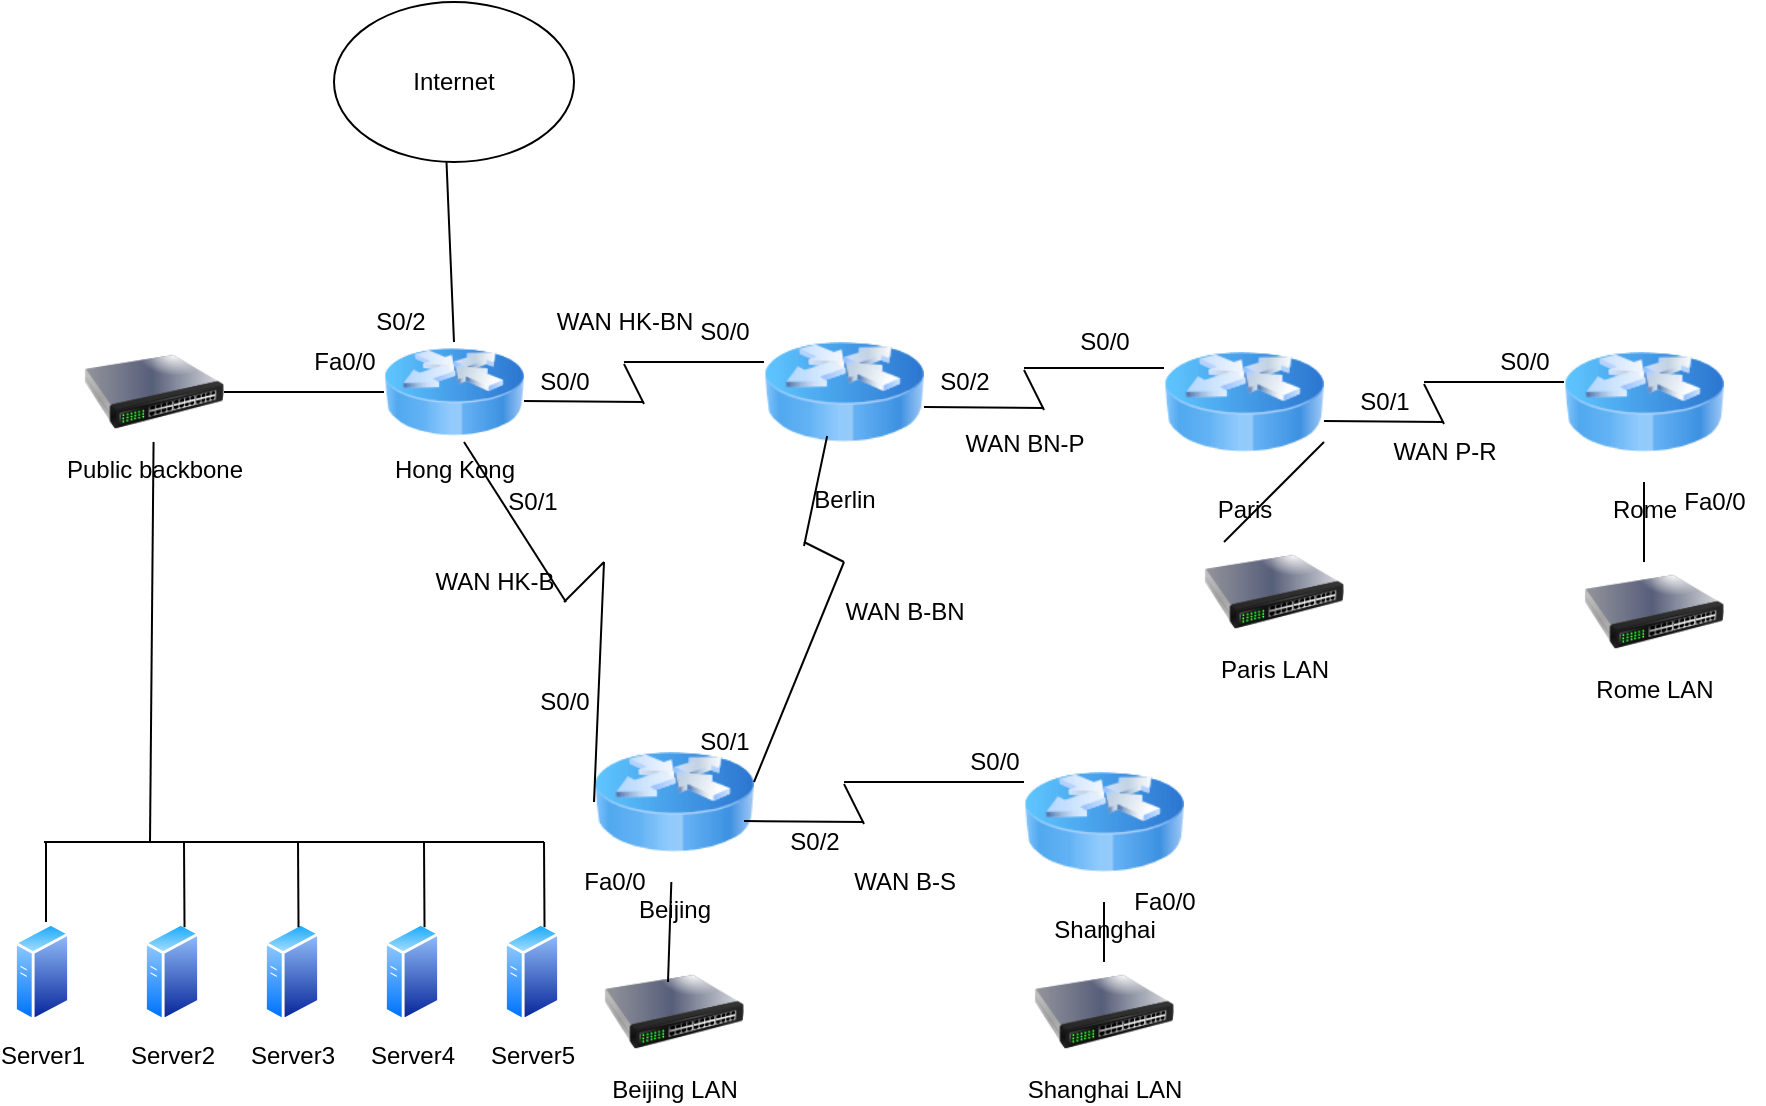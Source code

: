 <mxfile version="13.9.9" type="github">
  <diagram id="J4sxEQqpXDz7WTKowsPH" name="Page-1">
    <mxGraphModel dx="1426" dy="769" grid="1" gridSize="10" guides="1" tooltips="1" connect="1" arrows="1" fold="1" page="1" pageScale="1" pageWidth="850" pageHeight="1100" math="0" shadow="0">
      <root>
        <mxCell id="0" />
        <mxCell id="1" parent="0" />
        <mxCell id="hGcN8vvp8rt8pjComexK-1" value="Hong Kong" style="image;html=1;image=img/lib/clip_art/networking/Router_Icon_128x128.png" vertex="1" parent="1">
          <mxGeometry x="220" y="180" width="70" height="50" as="geometry" />
        </mxCell>
        <mxCell id="hGcN8vvp8rt8pjComexK-2" value="Berlin" style="image;html=1;image=img/lib/clip_art/networking/Router_Icon_128x128.png" vertex="1" parent="1">
          <mxGeometry x="410" y="165" width="80" height="80" as="geometry" />
        </mxCell>
        <mxCell id="hGcN8vvp8rt8pjComexK-5" value="Beijing LAN" style="image;html=1;image=img/lib/clip_art/networking/Switch_128x128.png" vertex="1" parent="1">
          <mxGeometry x="330" y="490" width="70" height="50" as="geometry" />
        </mxCell>
        <mxCell id="hGcN8vvp8rt8pjComexK-9" value="Beijing" style="image;html=1;image=img/lib/clip_art/networking/Router_Icon_128x128.png" vertex="1" parent="1">
          <mxGeometry x="325" y="370" width="80" height="80" as="geometry" />
        </mxCell>
        <mxCell id="hGcN8vvp8rt8pjComexK-10" value="Shanghai" style="image;html=1;image=img/lib/clip_art/networking/Router_Icon_128x128.png" vertex="1" parent="1">
          <mxGeometry x="540" y="380" width="80" height="80" as="geometry" />
        </mxCell>
        <mxCell id="hGcN8vvp8rt8pjComexK-11" value="Paris" style="image;html=1;image=img/lib/clip_art/networking/Router_Icon_128x128.png" vertex="1" parent="1">
          <mxGeometry x="610" y="170" width="80" height="80" as="geometry" />
        </mxCell>
        <mxCell id="hGcN8vvp8rt8pjComexK-12" value="Rome" style="image;html=1;image=img/lib/clip_art/networking/Router_Icon_128x128.png" vertex="1" parent="1">
          <mxGeometry x="810" y="170" width="80" height="80" as="geometry" />
        </mxCell>
        <mxCell id="hGcN8vvp8rt8pjComexK-13" value="Rome LAN" style="image;html=1;image=img/lib/clip_art/networking/Switch_128x128.png" vertex="1" parent="1">
          <mxGeometry x="820" y="290" width="70" height="50" as="geometry" />
        </mxCell>
        <mxCell id="hGcN8vvp8rt8pjComexK-14" value="Paris LAN" style="image;html=1;image=img/lib/clip_art/networking/Switch_128x128.png" vertex="1" parent="1">
          <mxGeometry x="630" y="280" width="70" height="50" as="geometry" />
        </mxCell>
        <mxCell id="hGcN8vvp8rt8pjComexK-17" value="" style="endArrow=none;html=1;exitX=0.5;exitY=0;exitDx=0;exitDy=0;" edge="1" parent="1" source="hGcN8vvp8rt8pjComexK-1">
          <mxGeometry width="50" height="50" relative="1" as="geometry">
            <mxPoint x="250" y="130" as="sourcePoint" />
            <mxPoint x="250" y="60" as="targetPoint" />
          </mxGeometry>
        </mxCell>
        <mxCell id="hGcN8vvp8rt8pjComexK-18" value="Internet" style="ellipse;whiteSpace=wrap;html=1;" vertex="1" parent="1">
          <mxGeometry x="195" y="10" width="120" height="80" as="geometry" />
        </mxCell>
        <mxCell id="hGcN8vvp8rt8pjComexK-19" value="Public backbone" style="image;html=1;image=img/lib/clip_art/networking/Switch_128x128.png" vertex="1" parent="1">
          <mxGeometry x="70" y="180" width="70" height="50" as="geometry" />
        </mxCell>
        <mxCell id="hGcN8vvp8rt8pjComexK-20" value="Server1" style="aspect=fixed;perimeter=ellipsePerimeter;html=1;align=center;shadow=0;dashed=0;spacingTop=3;image;image=img/lib/active_directory/generic_server.svg;" vertex="1" parent="1">
          <mxGeometry x="35" y="470" width="28.0" height="50" as="geometry" />
        </mxCell>
        <mxCell id="hGcN8vvp8rt8pjComexK-21" value="Server2" style="aspect=fixed;perimeter=ellipsePerimeter;html=1;align=center;shadow=0;dashed=0;spacingTop=3;image;image=img/lib/active_directory/generic_server.svg;" vertex="1" parent="1">
          <mxGeometry x="100" y="470" width="28.0" height="50" as="geometry" />
        </mxCell>
        <mxCell id="hGcN8vvp8rt8pjComexK-22" value="Server3" style="aspect=fixed;perimeter=ellipsePerimeter;html=1;align=center;shadow=0;dashed=0;spacingTop=3;image;image=img/lib/active_directory/generic_server.svg;" vertex="1" parent="1">
          <mxGeometry x="160" y="470" width="28.0" height="50" as="geometry" />
        </mxCell>
        <mxCell id="hGcN8vvp8rt8pjComexK-23" value="Server4" style="aspect=fixed;perimeter=ellipsePerimeter;html=1;align=center;shadow=0;dashed=0;spacingTop=3;image;image=img/lib/active_directory/generic_server.svg;" vertex="1" parent="1">
          <mxGeometry x="220" y="470" width="28.0" height="50" as="geometry" />
        </mxCell>
        <mxCell id="hGcN8vvp8rt8pjComexK-24" value="Server5" style="aspect=fixed;perimeter=ellipsePerimeter;html=1;align=center;shadow=0;dashed=0;spacingTop=3;image;image=img/lib/active_directory/generic_server.svg;" vertex="1" parent="1">
          <mxGeometry x="280" y="470" width="28.0" height="50" as="geometry" />
        </mxCell>
        <mxCell id="hGcN8vvp8rt8pjComexK-25" value="" style="endArrow=none;html=1;" edge="1" parent="1">
          <mxGeometry width="50" height="50" relative="1" as="geometry">
            <mxPoint x="50" y="430" as="sourcePoint" />
            <mxPoint x="300" y="430" as="targetPoint" />
          </mxGeometry>
        </mxCell>
        <mxCell id="hGcN8vvp8rt8pjComexK-26" value="" style="endArrow=none;html=1;" edge="1" parent="1" target="hGcN8vvp8rt8pjComexK-19">
          <mxGeometry width="50" height="50" relative="1" as="geometry">
            <mxPoint x="103" y="430" as="sourcePoint" />
            <mxPoint x="70" y="360" as="targetPoint" />
          </mxGeometry>
        </mxCell>
        <mxCell id="hGcN8vvp8rt8pjComexK-27" value="" style="endArrow=none;html=1;exitX=0.5;exitY=0;exitDx=0;exitDy=0;" edge="1" parent="1">
          <mxGeometry width="50" height="50" relative="1" as="geometry">
            <mxPoint x="51" y="470" as="sourcePoint" />
            <mxPoint x="51" y="430" as="targetPoint" />
          </mxGeometry>
        </mxCell>
        <mxCell id="hGcN8vvp8rt8pjComexK-28" value="" style="endArrow=none;html=1;exitX=0.75;exitY=0;exitDx=0;exitDy=0;" edge="1" parent="1" source="hGcN8vvp8rt8pjComexK-21">
          <mxGeometry width="50" height="50" relative="1" as="geometry">
            <mxPoint x="74" y="480" as="sourcePoint" />
            <mxPoint x="120" y="430" as="targetPoint" />
          </mxGeometry>
        </mxCell>
        <mxCell id="hGcN8vvp8rt8pjComexK-29" value="" style="endArrow=none;html=1;exitX=0.75;exitY=0;exitDx=0;exitDy=0;" edge="1" parent="1">
          <mxGeometry width="50" height="50" relative="1" as="geometry">
            <mxPoint x="177.261" y="472.639" as="sourcePoint" />
            <mxPoint x="177" y="430" as="targetPoint" />
          </mxGeometry>
        </mxCell>
        <mxCell id="hGcN8vvp8rt8pjComexK-30" value="" style="endArrow=none;html=1;exitX=0.75;exitY=0;exitDx=0;exitDy=0;" edge="1" parent="1" source="hGcN8vvp8rt8pjComexK-23">
          <mxGeometry width="50" height="50" relative="1" as="geometry">
            <mxPoint x="66" y="480" as="sourcePoint" />
            <mxPoint x="240" y="430" as="targetPoint" />
          </mxGeometry>
        </mxCell>
        <mxCell id="hGcN8vvp8rt8pjComexK-31" value="" style="endArrow=none;html=1;exitX=0.75;exitY=0;exitDx=0;exitDy=0;" edge="1" parent="1" source="hGcN8vvp8rt8pjComexK-24">
          <mxGeometry width="50" height="50" relative="1" as="geometry">
            <mxPoint x="250.261" y="482.639" as="sourcePoint" />
            <mxPoint x="300" y="430" as="targetPoint" />
          </mxGeometry>
        </mxCell>
        <mxCell id="hGcN8vvp8rt8pjComexK-32" value="" style="endArrow=none;html=1;exitX=1;exitY=0.5;exitDx=0;exitDy=0;entryX=0;entryY=0.5;entryDx=0;entryDy=0;" edge="1" parent="1" source="hGcN8vvp8rt8pjComexK-19" target="hGcN8vvp8rt8pjComexK-1">
          <mxGeometry width="50" height="50" relative="1" as="geometry">
            <mxPoint x="80" y="150" as="sourcePoint" />
            <mxPoint x="130" y="100" as="targetPoint" />
          </mxGeometry>
        </mxCell>
        <mxCell id="hGcN8vvp8rt8pjComexK-36" value="" style="group" vertex="1" connectable="0" parent="1">
          <mxGeometry x="290" y="190" width="120" height="42" as="geometry" />
        </mxCell>
        <mxCell id="hGcN8vvp8rt8pjComexK-33" value="" style="endArrow=none;html=1;exitX=1;exitY=0.5;exitDx=0;exitDy=0;" edge="1" parent="hGcN8vvp8rt8pjComexK-36">
          <mxGeometry width="50" height="50" relative="1" as="geometry">
            <mxPoint y="19.5" as="sourcePoint" />
            <mxPoint x="60" y="20" as="targetPoint" />
          </mxGeometry>
        </mxCell>
        <mxCell id="hGcN8vvp8rt8pjComexK-34" value="" style="endArrow=none;html=1;" edge="1" parent="hGcN8vvp8rt8pjComexK-36">
          <mxGeometry width="50" height="50" relative="1" as="geometry">
            <mxPoint x="60" y="21" as="sourcePoint" />
            <mxPoint x="50" y="1" as="targetPoint" />
          </mxGeometry>
        </mxCell>
        <mxCell id="hGcN8vvp8rt8pjComexK-35" value="" style="endArrow=none;html=1;exitX=1;exitY=0.5;exitDx=0;exitDy=0;" edge="1" parent="hGcN8vvp8rt8pjComexK-36">
          <mxGeometry width="50" height="50" relative="1" as="geometry">
            <mxPoint x="50" as="sourcePoint" />
            <mxPoint x="120" as="targetPoint" />
          </mxGeometry>
        </mxCell>
        <mxCell id="hGcN8vvp8rt8pjComexK-66" value="S0/0" style="text;html=1;align=center;verticalAlign=middle;resizable=0;points=[];autosize=1;" vertex="1" parent="hGcN8vvp8rt8pjComexK-36">
          <mxGeometry width="40" height="20" as="geometry" />
        </mxCell>
        <mxCell id="hGcN8vvp8rt8pjComexK-37" value="" style="group" vertex="1" connectable="0" parent="1">
          <mxGeometry x="490" y="193" width="120" height="21" as="geometry" />
        </mxCell>
        <mxCell id="hGcN8vvp8rt8pjComexK-38" value="" style="endArrow=none;html=1;exitX=1;exitY=0.5;exitDx=0;exitDy=0;" edge="1" parent="hGcN8vvp8rt8pjComexK-37">
          <mxGeometry width="50" height="50" relative="1" as="geometry">
            <mxPoint y="19.5" as="sourcePoint" />
            <mxPoint x="60" y="20" as="targetPoint" />
          </mxGeometry>
        </mxCell>
        <mxCell id="hGcN8vvp8rt8pjComexK-39" value="" style="endArrow=none;html=1;" edge="1" parent="hGcN8vvp8rt8pjComexK-37">
          <mxGeometry width="50" height="50" relative="1" as="geometry">
            <mxPoint x="60" y="21" as="sourcePoint" />
            <mxPoint x="50" y="1" as="targetPoint" />
          </mxGeometry>
        </mxCell>
        <mxCell id="hGcN8vvp8rt8pjComexK-40" value="" style="endArrow=none;html=1;exitX=1;exitY=0.5;exitDx=0;exitDy=0;" edge="1" parent="hGcN8vvp8rt8pjComexK-37">
          <mxGeometry width="50" height="50" relative="1" as="geometry">
            <mxPoint x="50" as="sourcePoint" />
            <mxPoint x="120" as="targetPoint" />
          </mxGeometry>
        </mxCell>
        <mxCell id="hGcN8vvp8rt8pjComexK-79" value="S0/2" style="text;html=1;align=center;verticalAlign=middle;resizable=0;points=[];autosize=1;" vertex="1" parent="hGcN8vvp8rt8pjComexK-37">
          <mxGeometry y="-3" width="40" height="20" as="geometry" />
        </mxCell>
        <mxCell id="hGcN8vvp8rt8pjComexK-41" value="" style="group" vertex="1" connectable="0" parent="1">
          <mxGeometry x="690" y="200" width="120" height="21" as="geometry" />
        </mxCell>
        <mxCell id="hGcN8vvp8rt8pjComexK-42" value="" style="endArrow=none;html=1;exitX=1;exitY=0.5;exitDx=0;exitDy=0;" edge="1" parent="hGcN8vvp8rt8pjComexK-41">
          <mxGeometry width="50" height="50" relative="1" as="geometry">
            <mxPoint y="19.5" as="sourcePoint" />
            <mxPoint x="60" y="20" as="targetPoint" />
          </mxGeometry>
        </mxCell>
        <mxCell id="hGcN8vvp8rt8pjComexK-43" value="" style="endArrow=none;html=1;" edge="1" parent="hGcN8vvp8rt8pjComexK-41">
          <mxGeometry width="50" height="50" relative="1" as="geometry">
            <mxPoint x="60" y="21" as="sourcePoint" />
            <mxPoint x="50" y="1" as="targetPoint" />
          </mxGeometry>
        </mxCell>
        <mxCell id="hGcN8vvp8rt8pjComexK-44" value="" style="endArrow=none;html=1;exitX=1;exitY=0.5;exitDx=0;exitDy=0;" edge="1" parent="hGcN8vvp8rt8pjComexK-41">
          <mxGeometry width="50" height="50" relative="1" as="geometry">
            <mxPoint x="50" as="sourcePoint" />
            <mxPoint x="120" as="targetPoint" />
          </mxGeometry>
        </mxCell>
        <mxCell id="hGcN8vvp8rt8pjComexK-81" value="S0/1" style="text;html=1;align=center;verticalAlign=middle;resizable=0;points=[];autosize=1;" vertex="1" parent="hGcN8vvp8rt8pjComexK-41">
          <mxGeometry x="10" width="40" height="20" as="geometry" />
        </mxCell>
        <mxCell id="hGcN8vvp8rt8pjComexK-46" value="" style="endArrow=none;html=1;exitX=1;exitY=0.5;exitDx=0;exitDy=0;" edge="1" parent="1">
          <mxGeometry width="50" height="50" relative="1" as="geometry">
            <mxPoint x="260" y="230" as="sourcePoint" />
            <mxPoint x="311" y="310" as="targetPoint" />
          </mxGeometry>
        </mxCell>
        <mxCell id="hGcN8vvp8rt8pjComexK-50" value="" style="endArrow=none;html=1;" edge="1" parent="1">
          <mxGeometry width="50" height="50" relative="1" as="geometry">
            <mxPoint x="330" y="290" as="sourcePoint" />
            <mxPoint x="310" y="310" as="targetPoint" />
          </mxGeometry>
        </mxCell>
        <mxCell id="hGcN8vvp8rt8pjComexK-51" value="" style="endArrow=none;html=1;exitX=1;exitY=0.5;exitDx=0;exitDy=0;entryX=0;entryY=0.5;entryDx=0;entryDy=0;" edge="1" parent="1" target="hGcN8vvp8rt8pjComexK-9">
          <mxGeometry width="50" height="50" relative="1" as="geometry">
            <mxPoint x="330" y="290" as="sourcePoint" />
            <mxPoint x="381" y="370" as="targetPoint" />
          </mxGeometry>
        </mxCell>
        <mxCell id="hGcN8vvp8rt8pjComexK-52" value="" style="endArrow=none;html=1;" edge="1" parent="1">
          <mxGeometry width="50" height="50" relative="1" as="geometry">
            <mxPoint x="430" y="282" as="sourcePoint" />
            <mxPoint x="441.579" y="227" as="targetPoint" />
          </mxGeometry>
        </mxCell>
        <mxCell id="hGcN8vvp8rt8pjComexK-53" value="" style="endArrow=none;html=1;" edge="1" parent="1">
          <mxGeometry width="50" height="50" relative="1" as="geometry">
            <mxPoint x="430" y="280" as="sourcePoint" />
            <mxPoint x="450" y="290" as="targetPoint" />
          </mxGeometry>
        </mxCell>
        <mxCell id="hGcN8vvp8rt8pjComexK-54" value="" style="endArrow=none;html=1;" edge="1" parent="1">
          <mxGeometry width="50" height="50" relative="1" as="geometry">
            <mxPoint x="405" y="400" as="sourcePoint" />
            <mxPoint x="450" y="290" as="targetPoint" />
          </mxGeometry>
        </mxCell>
        <mxCell id="hGcN8vvp8rt8pjComexK-55" value="" style="group" vertex="1" connectable="0" parent="1">
          <mxGeometry x="400" y="400" width="120" height="21" as="geometry" />
        </mxCell>
        <mxCell id="hGcN8vvp8rt8pjComexK-56" value="" style="endArrow=none;html=1;exitX=1;exitY=0.5;exitDx=0;exitDy=0;" edge="1" parent="hGcN8vvp8rt8pjComexK-55">
          <mxGeometry width="50" height="50" relative="1" as="geometry">
            <mxPoint y="19.5" as="sourcePoint" />
            <mxPoint x="60" y="20" as="targetPoint" />
          </mxGeometry>
        </mxCell>
        <mxCell id="hGcN8vvp8rt8pjComexK-57" value="" style="endArrow=none;html=1;" edge="1" parent="hGcN8vvp8rt8pjComexK-55">
          <mxGeometry width="50" height="50" relative="1" as="geometry">
            <mxPoint x="60" y="21" as="sourcePoint" />
            <mxPoint x="50" y="1" as="targetPoint" />
          </mxGeometry>
        </mxCell>
        <mxCell id="hGcN8vvp8rt8pjComexK-58" value="" style="endArrow=none;html=1;exitX=1;exitY=0.5;exitDx=0;exitDy=0;entryX=0;entryY=0.25;entryDx=0;entryDy=0;" edge="1" parent="hGcN8vvp8rt8pjComexK-55" target="hGcN8vvp8rt8pjComexK-10">
          <mxGeometry width="50" height="50" relative="1" as="geometry">
            <mxPoint x="50" as="sourcePoint" />
            <mxPoint x="120" as="targetPoint" />
          </mxGeometry>
        </mxCell>
        <mxCell id="hGcN8vvp8rt8pjComexK-59" value="Shanghai LAN" style="image;html=1;image=img/lib/clip_art/networking/Switch_128x128.png" vertex="1" parent="1">
          <mxGeometry x="545" y="490" width="70" height="50" as="geometry" />
        </mxCell>
        <mxCell id="hGcN8vvp8rt8pjComexK-60" value="" style="endArrow=none;html=1;" edge="1" parent="1" target="hGcN8vvp8rt8pjComexK-9">
          <mxGeometry width="50" height="50" relative="1" as="geometry">
            <mxPoint x="362" y="500" as="sourcePoint" />
            <mxPoint x="750" y="450" as="targetPoint" />
          </mxGeometry>
        </mxCell>
        <mxCell id="hGcN8vvp8rt8pjComexK-61" value="" style="endArrow=none;html=1;" edge="1" parent="1" source="hGcN8vvp8rt8pjComexK-59" target="hGcN8vvp8rt8pjComexK-10">
          <mxGeometry width="50" height="50" relative="1" as="geometry">
            <mxPoint x="570" y="500" as="sourcePoint" />
            <mxPoint x="620" y="450" as="targetPoint" />
          </mxGeometry>
        </mxCell>
        <mxCell id="hGcN8vvp8rt8pjComexK-64" value="S0/2" style="text;html=1;align=center;verticalAlign=middle;resizable=0;points=[];autosize=1;" vertex="1" parent="1">
          <mxGeometry x="208" y="160" width="40" height="20" as="geometry" />
        </mxCell>
        <mxCell id="hGcN8vvp8rt8pjComexK-65" value="Fa0/0" style="text;html=1;align=center;verticalAlign=middle;resizable=0;points=[];autosize=1;" vertex="1" parent="1">
          <mxGeometry x="175" y="180" width="50" height="20" as="geometry" />
        </mxCell>
        <mxCell id="hGcN8vvp8rt8pjComexK-67" value="S0/1" style="text;html=1;align=center;verticalAlign=middle;resizable=0;points=[];autosize=1;" vertex="1" parent="1">
          <mxGeometry x="274" y="250" width="40" height="20" as="geometry" />
        </mxCell>
        <mxCell id="hGcN8vvp8rt8pjComexK-68" value="WAN HK-B" style="text;html=1;align=center;verticalAlign=middle;resizable=0;points=[];autosize=1;" vertex="1" parent="1">
          <mxGeometry x="235" y="290" width="80" height="20" as="geometry" />
        </mxCell>
        <mxCell id="hGcN8vvp8rt8pjComexK-69" value="WAN B-BN" style="text;html=1;align=center;verticalAlign=middle;resizable=0;points=[];autosize=1;" vertex="1" parent="1">
          <mxGeometry x="440" y="305" width="80" height="20" as="geometry" />
        </mxCell>
        <mxCell id="hGcN8vvp8rt8pjComexK-70" value="WAN B-S" style="text;html=1;align=center;verticalAlign=middle;resizable=0;points=[];autosize=1;" vertex="1" parent="1">
          <mxGeometry x="445" y="440" width="70" height="20" as="geometry" />
        </mxCell>
        <mxCell id="hGcN8vvp8rt8pjComexK-71" value="S0/0" style="text;html=1;align=center;verticalAlign=middle;resizable=0;points=[];autosize=1;" vertex="1" parent="1">
          <mxGeometry x="290" y="350" width="40" height="20" as="geometry" />
        </mxCell>
        <mxCell id="hGcN8vvp8rt8pjComexK-72" value="Fa0/0" style="text;html=1;align=center;verticalAlign=middle;resizable=0;points=[];autosize=1;" vertex="1" parent="1">
          <mxGeometry x="310" y="440" width="50" height="20" as="geometry" />
        </mxCell>
        <mxCell id="hGcN8vvp8rt8pjComexK-73" value="S0/2" style="text;html=1;align=center;verticalAlign=middle;resizable=0;points=[];autosize=1;" vertex="1" parent="1">
          <mxGeometry x="415" y="420" width="40" height="20" as="geometry" />
        </mxCell>
        <mxCell id="hGcN8vvp8rt8pjComexK-74" value="S0/1" style="text;html=1;align=center;verticalAlign=middle;resizable=0;points=[];autosize=1;" vertex="1" parent="1">
          <mxGeometry x="370" y="370" width="40" height="20" as="geometry" />
        </mxCell>
        <mxCell id="hGcN8vvp8rt8pjComexK-75" value="S0/0" style="text;html=1;align=center;verticalAlign=middle;resizable=0;points=[];autosize=1;" vertex="1" parent="1">
          <mxGeometry x="505" y="380" width="40" height="20" as="geometry" />
        </mxCell>
        <mxCell id="hGcN8vvp8rt8pjComexK-76" value="Fa0/0" style="text;html=1;align=center;verticalAlign=middle;resizable=0;points=[];autosize=1;" vertex="1" parent="1">
          <mxGeometry x="585" y="450" width="50" height="20" as="geometry" />
        </mxCell>
        <mxCell id="hGcN8vvp8rt8pjComexK-77" value="S0/0" style="text;html=1;align=center;verticalAlign=middle;resizable=0;points=[];autosize=1;" vertex="1" parent="1">
          <mxGeometry x="370" y="165" width="40" height="20" as="geometry" />
        </mxCell>
        <mxCell id="hGcN8vvp8rt8pjComexK-78" value="S0/0" style="text;html=1;align=center;verticalAlign=middle;resizable=0;points=[];autosize=1;" vertex="1" parent="1">
          <mxGeometry x="770" y="180" width="40" height="20" as="geometry" />
        </mxCell>
        <mxCell id="hGcN8vvp8rt8pjComexK-80" value="S0/0" style="text;html=1;align=center;verticalAlign=middle;resizable=0;points=[];autosize=1;" vertex="1" parent="1">
          <mxGeometry x="560" y="170" width="40" height="20" as="geometry" />
        </mxCell>
        <mxCell id="hGcN8vvp8rt8pjComexK-82" value="" style="endArrow=none;html=1;" edge="1" parent="1" target="hGcN8vvp8rt8pjComexK-12">
          <mxGeometry width="50" height="50" relative="1" as="geometry">
            <mxPoint x="850" y="290" as="sourcePoint" />
            <mxPoint x="900" y="240" as="targetPoint" />
          </mxGeometry>
        </mxCell>
        <mxCell id="hGcN8vvp8rt8pjComexK-83" value="" style="endArrow=none;html=1;" edge="1" parent="1">
          <mxGeometry width="50" height="50" relative="1" as="geometry">
            <mxPoint x="640" y="280" as="sourcePoint" />
            <mxPoint x="690" y="230" as="targetPoint" />
          </mxGeometry>
        </mxCell>
        <mxCell id="hGcN8vvp8rt8pjComexK-84" value="Fa0/0" style="text;html=1;align=center;verticalAlign=middle;resizable=0;points=[];autosize=1;" vertex="1" parent="1">
          <mxGeometry x="860" y="250" width="50" height="20" as="geometry" />
        </mxCell>
        <mxCell id="hGcN8vvp8rt8pjComexK-85" value="WAN P-R" style="text;html=1;align=center;verticalAlign=middle;resizable=0;points=[];autosize=1;" vertex="1" parent="1">
          <mxGeometry x="715" y="225" width="70" height="20" as="geometry" />
        </mxCell>
        <mxCell id="hGcN8vvp8rt8pjComexK-86" value="WAN BN-P" style="text;html=1;align=center;verticalAlign=middle;resizable=0;points=[];autosize=1;" vertex="1" parent="1">
          <mxGeometry x="500" y="221" width="80" height="20" as="geometry" />
        </mxCell>
        <mxCell id="hGcN8vvp8rt8pjComexK-87" value="WAN HK-BN" style="text;html=1;align=center;verticalAlign=middle;resizable=0;points=[];autosize=1;" vertex="1" parent="1">
          <mxGeometry x="300" y="160" width="80" height="20" as="geometry" />
        </mxCell>
      </root>
    </mxGraphModel>
  </diagram>
</mxfile>
